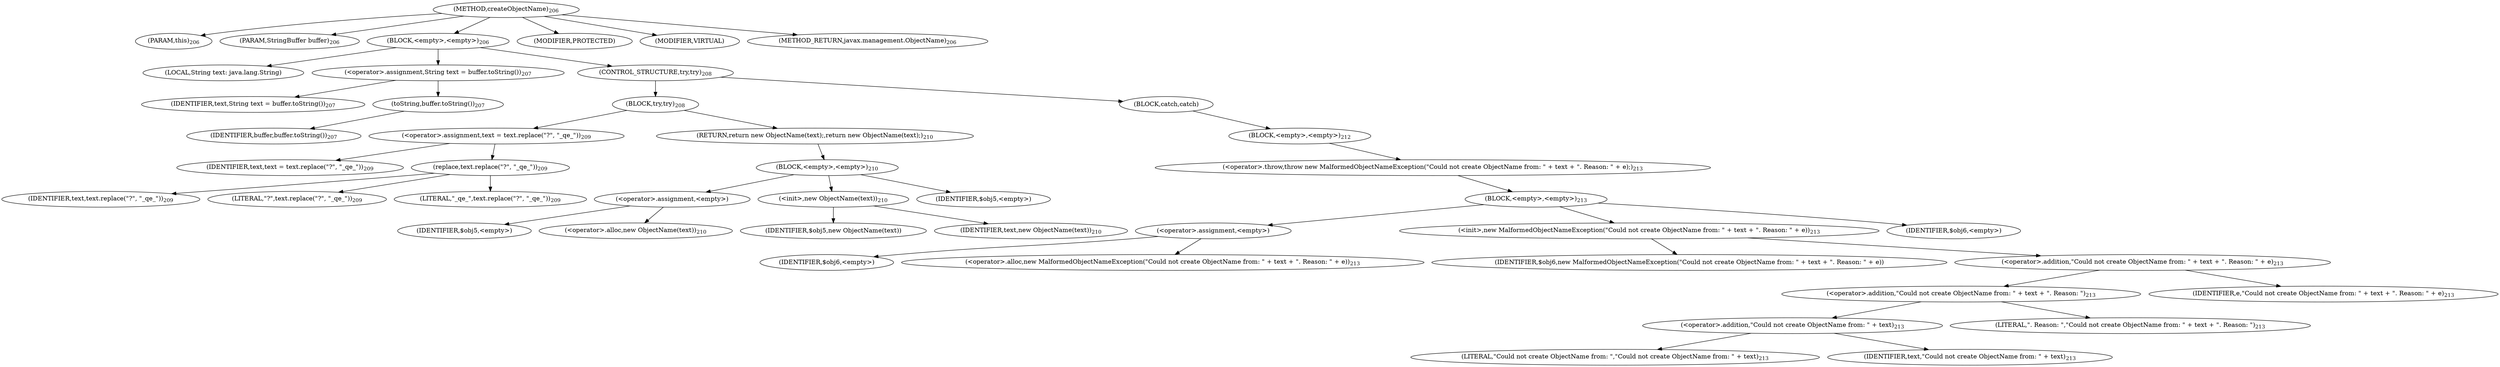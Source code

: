 digraph "createObjectName" {  
"663" [label = <(METHOD,createObjectName)<SUB>206</SUB>> ]
"664" [label = <(PARAM,this)<SUB>206</SUB>> ]
"665" [label = <(PARAM,StringBuffer buffer)<SUB>206</SUB>> ]
"666" [label = <(BLOCK,&lt;empty&gt;,&lt;empty&gt;)<SUB>206</SUB>> ]
"667" [label = <(LOCAL,String text: java.lang.String)> ]
"668" [label = <(&lt;operator&gt;.assignment,String text = buffer.toString())<SUB>207</SUB>> ]
"669" [label = <(IDENTIFIER,text,String text = buffer.toString())<SUB>207</SUB>> ]
"670" [label = <(toString,buffer.toString())<SUB>207</SUB>> ]
"671" [label = <(IDENTIFIER,buffer,buffer.toString())<SUB>207</SUB>> ]
"672" [label = <(CONTROL_STRUCTURE,try,try)<SUB>208</SUB>> ]
"673" [label = <(BLOCK,try,try)<SUB>208</SUB>> ]
"674" [label = <(&lt;operator&gt;.assignment,text = text.replace(&quot;?&quot;, &quot;_qe_&quot;))<SUB>209</SUB>> ]
"675" [label = <(IDENTIFIER,text,text = text.replace(&quot;?&quot;, &quot;_qe_&quot;))<SUB>209</SUB>> ]
"676" [label = <(replace,text.replace(&quot;?&quot;, &quot;_qe_&quot;))<SUB>209</SUB>> ]
"677" [label = <(IDENTIFIER,text,text.replace(&quot;?&quot;, &quot;_qe_&quot;))<SUB>209</SUB>> ]
"678" [label = <(LITERAL,&quot;?&quot;,text.replace(&quot;?&quot;, &quot;_qe_&quot;))<SUB>209</SUB>> ]
"679" [label = <(LITERAL,&quot;_qe_&quot;,text.replace(&quot;?&quot;, &quot;_qe_&quot;))<SUB>209</SUB>> ]
"680" [label = <(RETURN,return new ObjectName(text);,return new ObjectName(text);)<SUB>210</SUB>> ]
"681" [label = <(BLOCK,&lt;empty&gt;,&lt;empty&gt;)<SUB>210</SUB>> ]
"682" [label = <(&lt;operator&gt;.assignment,&lt;empty&gt;)> ]
"683" [label = <(IDENTIFIER,$obj5,&lt;empty&gt;)> ]
"684" [label = <(&lt;operator&gt;.alloc,new ObjectName(text))<SUB>210</SUB>> ]
"685" [label = <(&lt;init&gt;,new ObjectName(text))<SUB>210</SUB>> ]
"686" [label = <(IDENTIFIER,$obj5,new ObjectName(text))> ]
"687" [label = <(IDENTIFIER,text,new ObjectName(text))<SUB>210</SUB>> ]
"688" [label = <(IDENTIFIER,$obj5,&lt;empty&gt;)> ]
"689" [label = <(BLOCK,catch,catch)> ]
"690" [label = <(BLOCK,&lt;empty&gt;,&lt;empty&gt;)<SUB>212</SUB>> ]
"691" [label = <(&lt;operator&gt;.throw,throw new MalformedObjectNameException(&quot;Could not create ObjectName from: &quot; + text + &quot;. Reason: &quot; + e);)<SUB>213</SUB>> ]
"692" [label = <(BLOCK,&lt;empty&gt;,&lt;empty&gt;)<SUB>213</SUB>> ]
"693" [label = <(&lt;operator&gt;.assignment,&lt;empty&gt;)> ]
"694" [label = <(IDENTIFIER,$obj6,&lt;empty&gt;)> ]
"695" [label = <(&lt;operator&gt;.alloc,new MalformedObjectNameException(&quot;Could not create ObjectName from: &quot; + text + &quot;. Reason: &quot; + e))<SUB>213</SUB>> ]
"696" [label = <(&lt;init&gt;,new MalformedObjectNameException(&quot;Could not create ObjectName from: &quot; + text + &quot;. Reason: &quot; + e))<SUB>213</SUB>> ]
"697" [label = <(IDENTIFIER,$obj6,new MalformedObjectNameException(&quot;Could not create ObjectName from: &quot; + text + &quot;. Reason: &quot; + e))> ]
"698" [label = <(&lt;operator&gt;.addition,&quot;Could not create ObjectName from: &quot; + text + &quot;. Reason: &quot; + e)<SUB>213</SUB>> ]
"699" [label = <(&lt;operator&gt;.addition,&quot;Could not create ObjectName from: &quot; + text + &quot;. Reason: &quot;)<SUB>213</SUB>> ]
"700" [label = <(&lt;operator&gt;.addition,&quot;Could not create ObjectName from: &quot; + text)<SUB>213</SUB>> ]
"701" [label = <(LITERAL,&quot;Could not create ObjectName from: &quot;,&quot;Could not create ObjectName from: &quot; + text)<SUB>213</SUB>> ]
"702" [label = <(IDENTIFIER,text,&quot;Could not create ObjectName from: &quot; + text)<SUB>213</SUB>> ]
"703" [label = <(LITERAL,&quot;. Reason: &quot;,&quot;Could not create ObjectName from: &quot; + text + &quot;. Reason: &quot;)<SUB>213</SUB>> ]
"704" [label = <(IDENTIFIER,e,&quot;Could not create ObjectName from: &quot; + text + &quot;. Reason: &quot; + e)<SUB>213</SUB>> ]
"705" [label = <(IDENTIFIER,$obj6,&lt;empty&gt;)> ]
"706" [label = <(MODIFIER,PROTECTED)> ]
"707" [label = <(MODIFIER,VIRTUAL)> ]
"708" [label = <(METHOD_RETURN,javax.management.ObjectName)<SUB>206</SUB>> ]
  "663" -> "664" 
  "663" -> "665" 
  "663" -> "666" 
  "663" -> "706" 
  "663" -> "707" 
  "663" -> "708" 
  "666" -> "667" 
  "666" -> "668" 
  "666" -> "672" 
  "668" -> "669" 
  "668" -> "670" 
  "670" -> "671" 
  "672" -> "673" 
  "672" -> "689" 
  "673" -> "674" 
  "673" -> "680" 
  "674" -> "675" 
  "674" -> "676" 
  "676" -> "677" 
  "676" -> "678" 
  "676" -> "679" 
  "680" -> "681" 
  "681" -> "682" 
  "681" -> "685" 
  "681" -> "688" 
  "682" -> "683" 
  "682" -> "684" 
  "685" -> "686" 
  "685" -> "687" 
  "689" -> "690" 
  "690" -> "691" 
  "691" -> "692" 
  "692" -> "693" 
  "692" -> "696" 
  "692" -> "705" 
  "693" -> "694" 
  "693" -> "695" 
  "696" -> "697" 
  "696" -> "698" 
  "698" -> "699" 
  "698" -> "704" 
  "699" -> "700" 
  "699" -> "703" 
  "700" -> "701" 
  "700" -> "702" 
}
